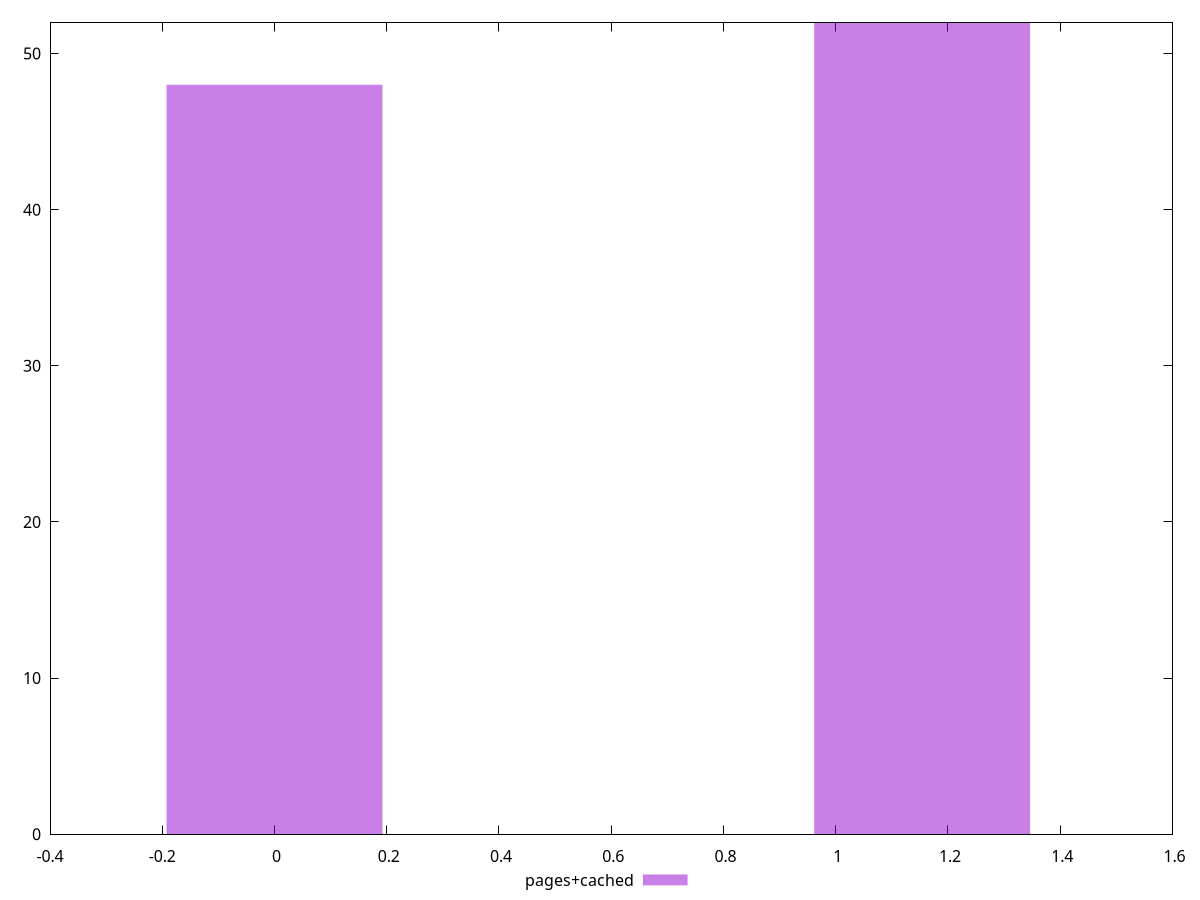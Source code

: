 $_pagesCached <<EOF
0 48
1.1539406499715446 52
EOF
set key outside below
set terminal pngcairo
set output "report_00006_2020-11-02T20-21-41.718Z/third-party-summary/pages+cached//hist.png"
set yrange [0:52]
set boxwidth 0.38464688332384817
set style fill transparent solid 0.5 noborder
plot $_pagesCached title "pages+cached" with boxes ,